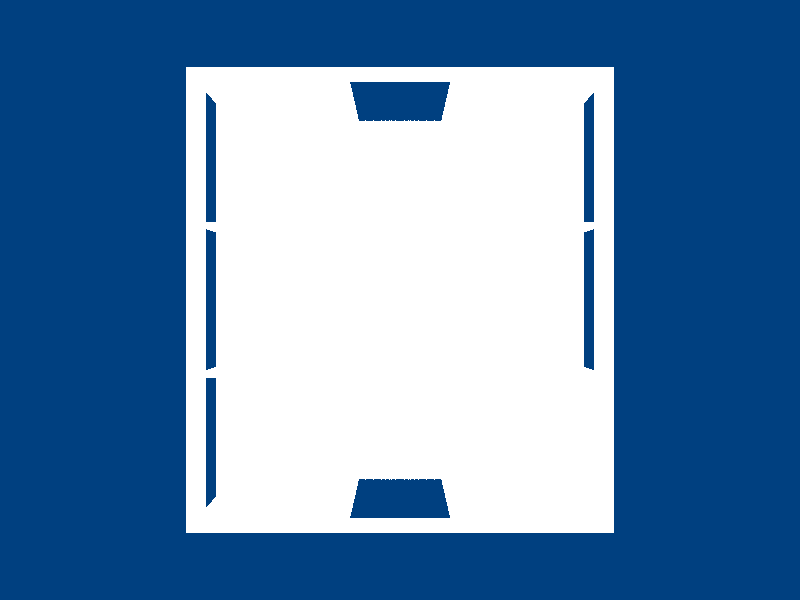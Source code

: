 #declare BarnWidth=1100;
#declare BarnLength=1200;
#declare BarnHeight=450;

#declare HalfBarnWidth=BarnWidth/2;
#declare HalfBarnLength=BarnLength/2;
#declare EyeHeight=175;

#declare Barn=box{
    <-HalfBarnWidth,0,-HalfBarnLength>
    <HalfBarnWidth,BarnHeight,HalfBarnLength>
    }; 
    
#declare Aisle=box{
    <-150,0,-HalfBarnLength>
    <150,BarnHeight,HalfBarnLength>
    };
    
#declare StallWidth=-HalfBarnWidth+399;
#declare StallLength=399-HalfBarnLength;

#declare Stall=box{
    <-HalfBarnWidth+1,0,-HalfBarnLength+1>
    <StallWidth,BarnHeight,StallLength>
    };
    
#declare StallWindow=box{
    <-HalfBarnWidth+395,BarnHeight-300,10-HalfBarnLength>
    <-HalfBarnWidth+405,BarnHeight-150,HalfBarnLength-10>
    };
    
#declare OuterWindow=box{
    <-HalfBarnWidth+395,BarnHeight-250,10-HalfBarnLength>
    <-HalfBarnWidth+405,BarnHeight-150,HalfBarnLength-10>
    translate<-400,0,0>
    };    

#declare MainDoorWidth=-275;
#declare MainDoorHeight=350;
#declare MainDoorDepth=6; 
#declare MainDoorDistanceFromLeftWall=412;
#declare MainDoorwayCutout=box{
    <0,0,-MainDoorDepth/2>
    <MainDoorWidth,MainDoorHeight,MainDoorDepth/2>
    translate<HalfBarnWidth-MainDoorDistanceFromLeftWall,0,HalfBarnLength>
    }; 
    

#declare CentralCameraPos= <0,EyeHeight,0>;
#declare OuterCameraPos= <0,650,-2000>;
#declare BackEntryway= <0,EyeHeight,HalfBarnLength>;
#declare FrontEntryway= <0,EyeHeight,-HalfBarnLength>;
#declare TopCameraPos= <0,2000,0>;

camera{
    location TopCameraPos
    look_at  CentralCameraPos
    }   
    
/*light_source{
    <0,BarnHeight-10,0>
    rgb<1,1,1> 
    } */
    
#declare SunLight=light_source{
    <BarnWidth*2,BarnHeight*2,-BarnLength/2>
    rgb<.8,.8,.75> 
    parallel
    point_at<HalfBarnWidth,EyeHeight,HalfBarnLength>
    };
    
light_source{SunLight}   

#declare NumSkyLights=5;
#declare SkyLightPos=array[NumSkyLights] {<-HalfBarnWidth,0,BarnLength>
                                          <-HalfBarnWidth,EyeHeight,-HalfBarnLength>
                                          <-HalfBarnWidth,BarnHeight*2,HalfBarnLength>
                                          <-HalfBarnWidth,0,HalfBarnLength>
                                          <-HalfBarnWidth,EyeHeight,0>}
#declare SkyLights=union{
     #declare Index=0;
     #while (Index <NumSkyLights)
    light_source{
    <-HalfBarnWidth,BarnHeight*2,0>
    rgb<.75,.75,.85>*.2
    parallel
    point_at <0,0,0> 
    }   
    #declare Index=Index+1;
    #end   
    };
    
#declare SkyLightPos2=array[NumSkyLights] {<HalfBarnWidth,EyeHeight,-BarnLength>
                                          <HalfBarnWidth,0,BarnLength>
                                          <HalfBarnWidth,BarnHeight*2,HalfBarnLength>
                                          <HalfBarnWidth,EyeHeight,BarnLength>
                                          <HalfBarnWidth,0,0>}
#declare SkyLights2=union{
     #declare Index=0;
     #while (Index <NumSkyLights)
    light_source{
    <HalfBarnWidth,BarnHeight*2,0>
    rgb<.75,.75,.85>*.2
    parallel
    point_at <0,0,0> 
    }   
    #declare Index=Index+1;
    #end   
    };
    
//light_source{SkyLights}
light_source{SkyLights2}

background{rgb<0,.25,.5>}    

difference{
    object{
        Barn             //outer wall
        scale 1.001}
    object{Barn
        translate<0,BarnHeight-5,0>}              //inner wall
    object{
        Aisle}
    object{    
        Stall}
    object{
        Stall
        translate<0,0,800>
        }
    object{
        Stall
        translate<0,0,401>
        }
    /*object{
        Stall
        translate<700,0,0>
        }*/
    object{
        Stall
        translate<700,0,800>
        }
    object{
        Stall
        translate<700,0,401>
        } 
    object{
        StallWindow} 
    object{
        StallWindow
        translate<300,0,0>}
    object{
        MainDoorwayCutout}
    object{
        MainDoorwayCutout
        translate<0,0,-BarnLength>
        }
    object{
        OuterWindow}
    object{
        OuterWindow
        translate<1100,0,0>
        }
    //object{WindowCutout}
    texture{
        pigment{
            rgb<1,1,1>
            }
            }
            }